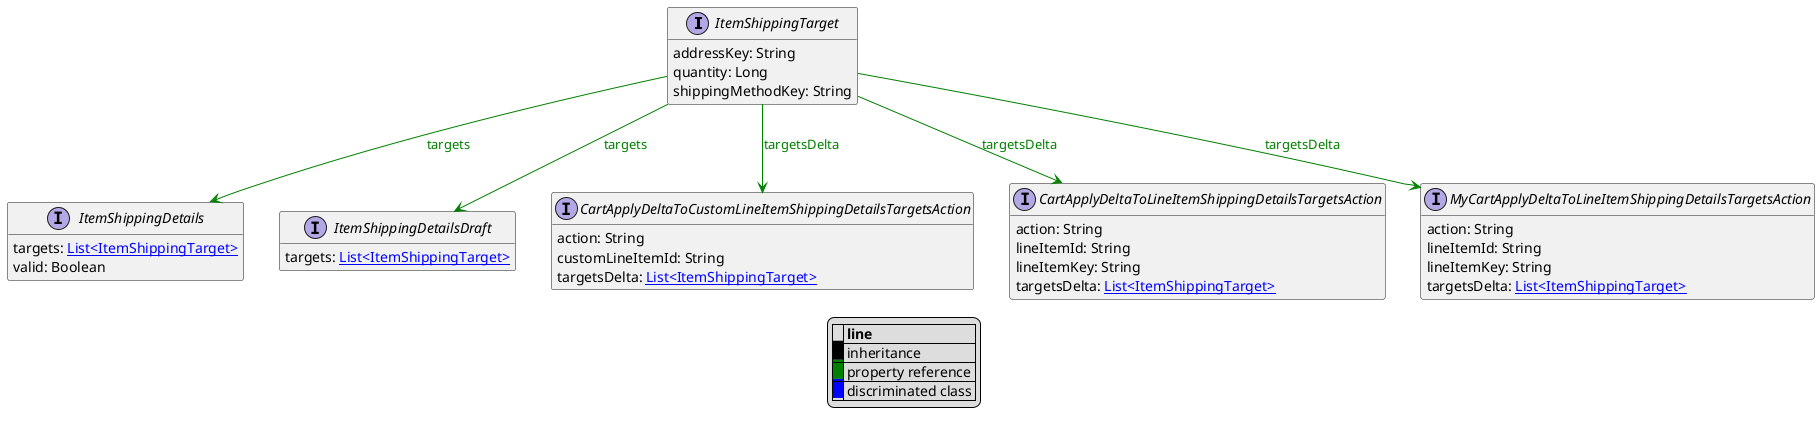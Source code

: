 @startuml

hide empty fields
hide empty methods
legend
|= |= line |
|<back:black>   </back>| inheritance |
|<back:green>   </back>| property reference |
|<back:blue>   </back>| discriminated class |
endlegend
interface ItemShippingTarget [[ItemShippingTarget.svg]]  {
    addressKey: String
    quantity: Long
    shippingMethodKey: String
}



interface ItemShippingDetails [[ItemShippingDetails.svg]]  {
    targets: [[ItemShippingTarget.svg List<ItemShippingTarget>]]
    valid: Boolean
}
interface ItemShippingDetailsDraft [[ItemShippingDetailsDraft.svg]]  {
    targets: [[ItemShippingTarget.svg List<ItemShippingTarget>]]
}
interface CartApplyDeltaToCustomLineItemShippingDetailsTargetsAction [[CartApplyDeltaToCustomLineItemShippingDetailsTargetsAction.svg]]  {
    action: String
    customLineItemId: String
    targetsDelta: [[ItemShippingTarget.svg List<ItemShippingTarget>]]
}
interface CartApplyDeltaToLineItemShippingDetailsTargetsAction [[CartApplyDeltaToLineItemShippingDetailsTargetsAction.svg]]  {
    action: String
    lineItemId: String
    lineItemKey: String
    targetsDelta: [[ItemShippingTarget.svg List<ItemShippingTarget>]]
}
interface MyCartApplyDeltaToLineItemShippingDetailsTargetsAction [[MyCartApplyDeltaToLineItemShippingDetailsTargetsAction.svg]]  {
    action: String
    lineItemId: String
    lineItemKey: String
    targetsDelta: [[ItemShippingTarget.svg List<ItemShippingTarget>]]
}

ItemShippingTarget --> ItemShippingDetails #green;text:green : "targets"
ItemShippingTarget --> ItemShippingDetailsDraft #green;text:green : "targets"
ItemShippingTarget --> CartApplyDeltaToCustomLineItemShippingDetailsTargetsAction #green;text:green : "targetsDelta"
ItemShippingTarget --> CartApplyDeltaToLineItemShippingDetailsTargetsAction #green;text:green : "targetsDelta"
ItemShippingTarget --> MyCartApplyDeltaToLineItemShippingDetailsTargetsAction #green;text:green : "targetsDelta"
@enduml
